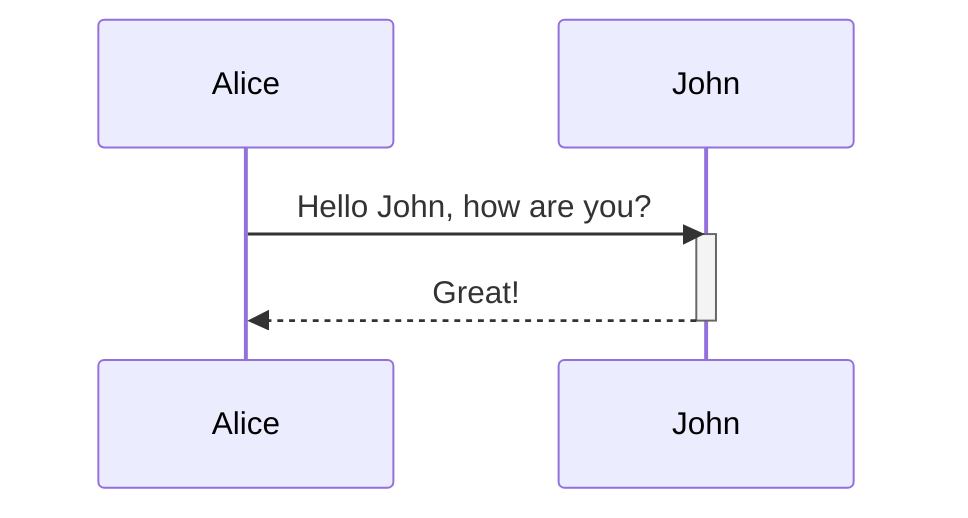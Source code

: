 sequenceDiagram
    Alice->>John: Hello John, how are you?
    activate John
    John-->>Alice: Great!
    deactivate John

%% import: sample-mermaid-include-sub.mmd